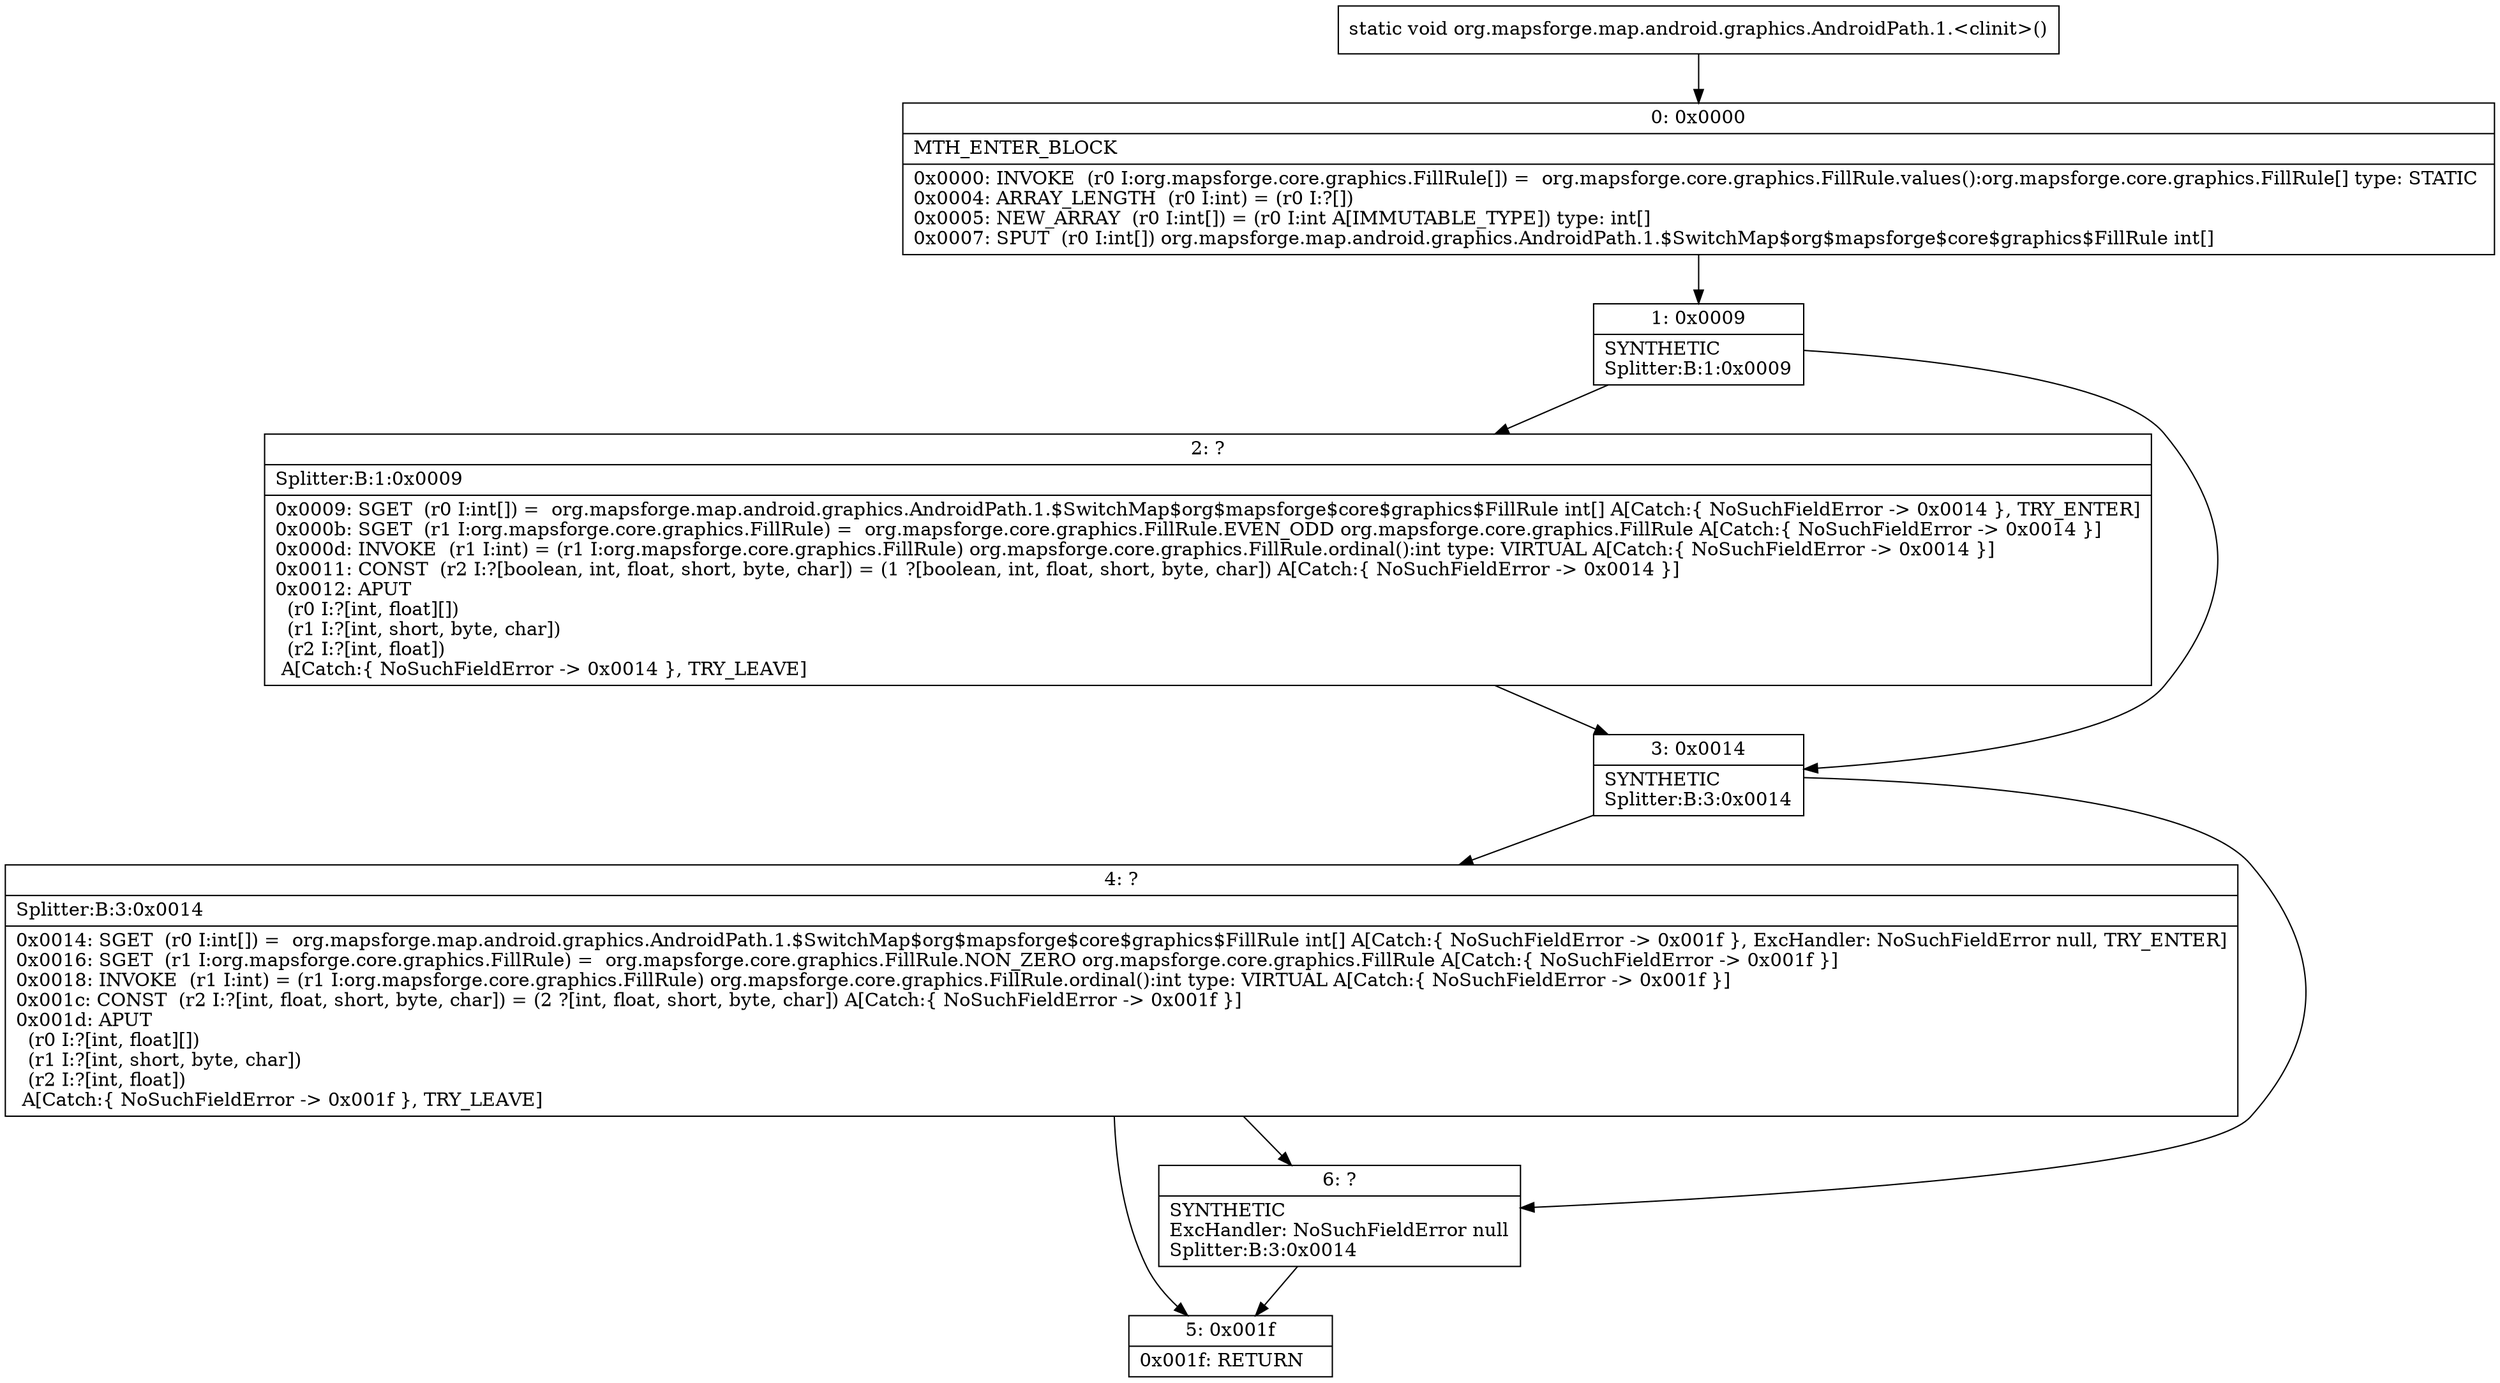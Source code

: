 digraph "CFG fororg.mapsforge.map.android.graphics.AndroidPath.1.\<clinit\>()V" {
Node_0 [shape=record,label="{0\:\ 0x0000|MTH_ENTER_BLOCK\l|0x0000: INVOKE  (r0 I:org.mapsforge.core.graphics.FillRule[]) =  org.mapsforge.core.graphics.FillRule.values():org.mapsforge.core.graphics.FillRule[] type: STATIC \l0x0004: ARRAY_LENGTH  (r0 I:int) = (r0 I:?[]) \l0x0005: NEW_ARRAY  (r0 I:int[]) = (r0 I:int A[IMMUTABLE_TYPE]) type: int[] \l0x0007: SPUT  (r0 I:int[]) org.mapsforge.map.android.graphics.AndroidPath.1.$SwitchMap$org$mapsforge$core$graphics$FillRule int[] \l}"];
Node_1 [shape=record,label="{1\:\ 0x0009|SYNTHETIC\lSplitter:B:1:0x0009\l}"];
Node_2 [shape=record,label="{2\:\ ?|Splitter:B:1:0x0009\l|0x0009: SGET  (r0 I:int[]) =  org.mapsforge.map.android.graphics.AndroidPath.1.$SwitchMap$org$mapsforge$core$graphics$FillRule int[] A[Catch:\{ NoSuchFieldError \-\> 0x0014 \}, TRY_ENTER]\l0x000b: SGET  (r1 I:org.mapsforge.core.graphics.FillRule) =  org.mapsforge.core.graphics.FillRule.EVEN_ODD org.mapsforge.core.graphics.FillRule A[Catch:\{ NoSuchFieldError \-\> 0x0014 \}]\l0x000d: INVOKE  (r1 I:int) = (r1 I:org.mapsforge.core.graphics.FillRule) org.mapsforge.core.graphics.FillRule.ordinal():int type: VIRTUAL A[Catch:\{ NoSuchFieldError \-\> 0x0014 \}]\l0x0011: CONST  (r2 I:?[boolean, int, float, short, byte, char]) = (1 ?[boolean, int, float, short, byte, char]) A[Catch:\{ NoSuchFieldError \-\> 0x0014 \}]\l0x0012: APUT  \l  (r0 I:?[int, float][])\l  (r1 I:?[int, short, byte, char])\l  (r2 I:?[int, float])\l A[Catch:\{ NoSuchFieldError \-\> 0x0014 \}, TRY_LEAVE]\l}"];
Node_3 [shape=record,label="{3\:\ 0x0014|SYNTHETIC\lSplitter:B:3:0x0014\l}"];
Node_4 [shape=record,label="{4\:\ ?|Splitter:B:3:0x0014\l|0x0014: SGET  (r0 I:int[]) =  org.mapsforge.map.android.graphics.AndroidPath.1.$SwitchMap$org$mapsforge$core$graphics$FillRule int[] A[Catch:\{ NoSuchFieldError \-\> 0x001f \}, ExcHandler: NoSuchFieldError null, TRY_ENTER]\l0x0016: SGET  (r1 I:org.mapsforge.core.graphics.FillRule) =  org.mapsforge.core.graphics.FillRule.NON_ZERO org.mapsforge.core.graphics.FillRule A[Catch:\{ NoSuchFieldError \-\> 0x001f \}]\l0x0018: INVOKE  (r1 I:int) = (r1 I:org.mapsforge.core.graphics.FillRule) org.mapsforge.core.graphics.FillRule.ordinal():int type: VIRTUAL A[Catch:\{ NoSuchFieldError \-\> 0x001f \}]\l0x001c: CONST  (r2 I:?[int, float, short, byte, char]) = (2 ?[int, float, short, byte, char]) A[Catch:\{ NoSuchFieldError \-\> 0x001f \}]\l0x001d: APUT  \l  (r0 I:?[int, float][])\l  (r1 I:?[int, short, byte, char])\l  (r2 I:?[int, float])\l A[Catch:\{ NoSuchFieldError \-\> 0x001f \}, TRY_LEAVE]\l}"];
Node_5 [shape=record,label="{5\:\ 0x001f|0x001f: RETURN   \l}"];
Node_6 [shape=record,label="{6\:\ ?|SYNTHETIC\lExcHandler: NoSuchFieldError null\lSplitter:B:3:0x0014\l}"];
MethodNode[shape=record,label="{static void org.mapsforge.map.android.graphics.AndroidPath.1.\<clinit\>() }"];
MethodNode -> Node_0;
Node_0 -> Node_1;
Node_1 -> Node_2;
Node_1 -> Node_3;
Node_2 -> Node_3;
Node_3 -> Node_4;
Node_3 -> Node_6;
Node_4 -> Node_5;
Node_4 -> Node_6;
Node_6 -> Node_5;
}

